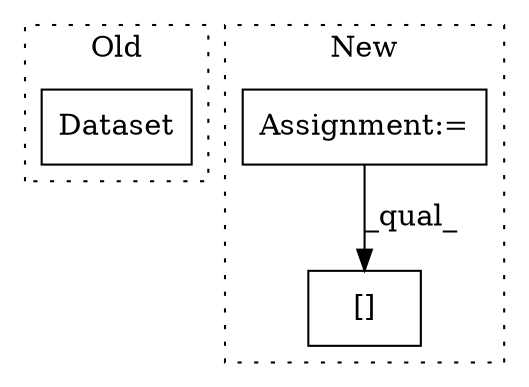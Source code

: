 digraph G {
subgraph cluster0 {
1 [label="Dataset" a="32" s="3182,3202" l="8,1" shape="box"];
label = "Old";
style="dotted";
}
subgraph cluster1 {
2 [label="[]" a="2" s="3189,3215" l="15,1" shape="box"];
3 [label="Assignment:=" a="7" s="2927" l="1" shape="box"];
label = "New";
style="dotted";
}
3 -> 2 [label="_qual_"];
}